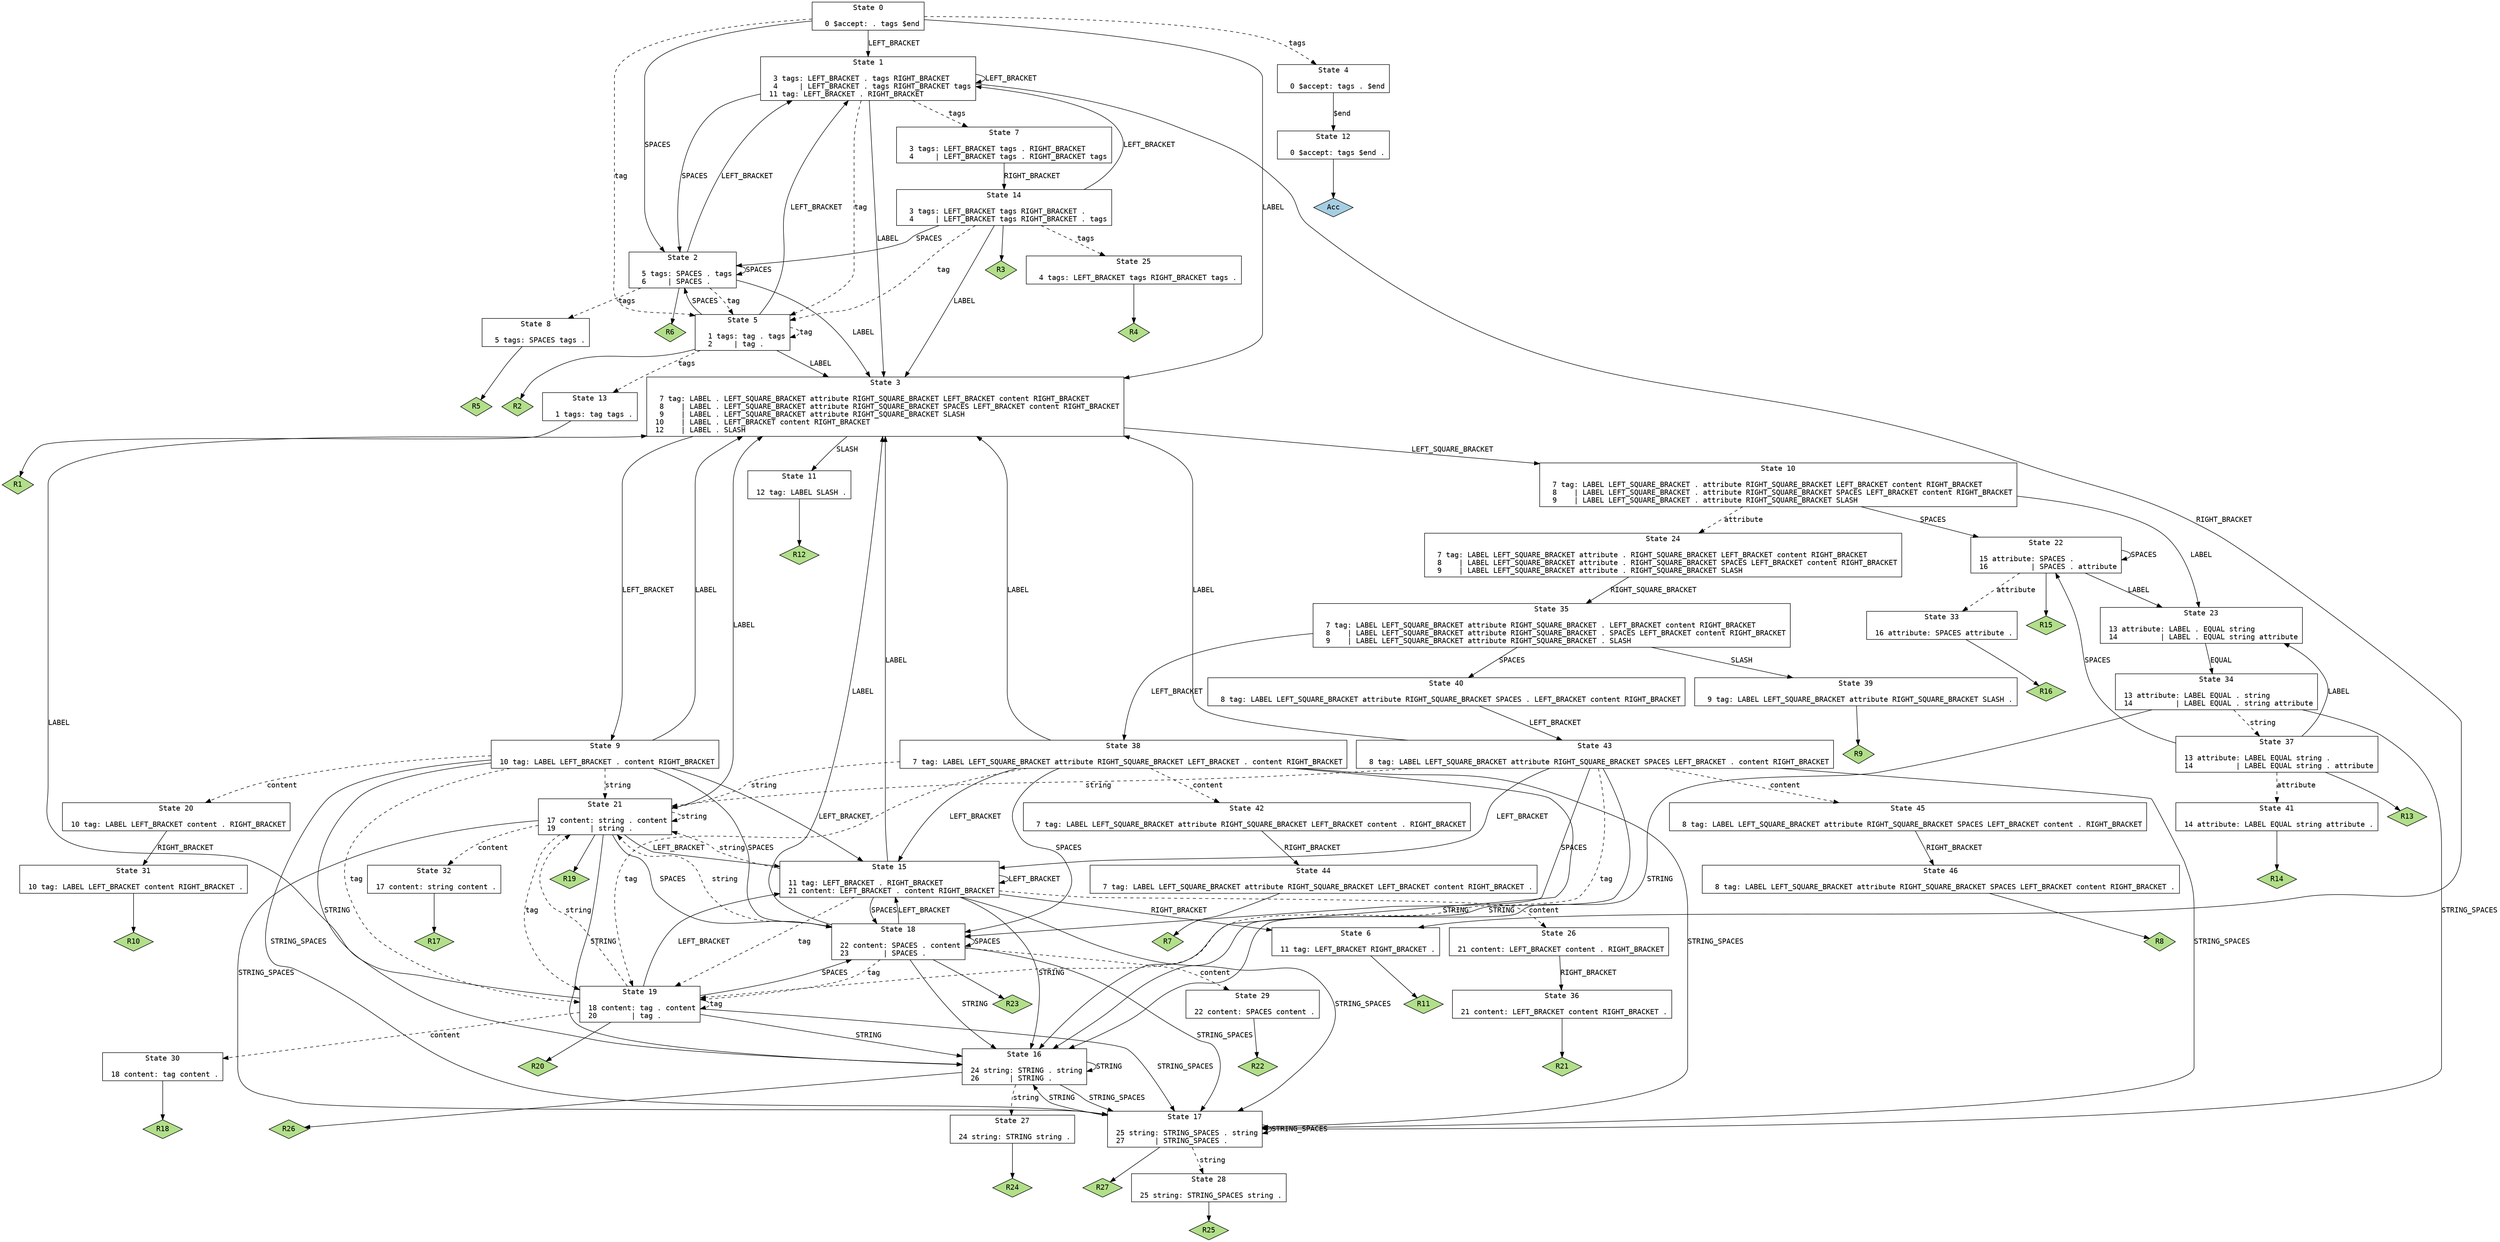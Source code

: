 // Generated by GNU Bison 2.7.
// Report bugs to <bug-bison@gnu.org>.
// Home page: <http://www.gnu.org/software/bison/>.

digraph "analyseur.y"
{
  node [fontname = courier, shape = box, colorscheme = paired6]
  edge [fontname = courier]

  0 [label="State 0\n\l  0 $accept: . tags $end\l"]
  0 -> 1 [style=solid label="LEFT_BRACKET"]
  0 -> 2 [style=solid label="SPACES"]
  0 -> 3 [style=solid label="LABEL"]
  0 -> 4 [style=dashed label="tags"]
  0 -> 5 [style=dashed label="tag"]
  1 [label="State 1\n\l  3 tags: LEFT_BRACKET . tags RIGHT_BRACKET\l  4     | LEFT_BRACKET . tags RIGHT_BRACKET tags\l 11 tag: LEFT_BRACKET . RIGHT_BRACKET\l"]
  1 -> 1 [style=solid label="LEFT_BRACKET"]
  1 -> 6 [style=solid label="RIGHT_BRACKET"]
  1 -> 2 [style=solid label="SPACES"]
  1 -> 3 [style=solid label="LABEL"]
  1 -> 7 [style=dashed label="tags"]
  1 -> 5 [style=dashed label="tag"]
  2 [label="State 2\n\l  5 tags: SPACES . tags\l  6     | SPACES .\l"]
  2 -> 1 [style=solid label="LEFT_BRACKET"]
  2 -> 2 [style=solid label="SPACES"]
  2 -> 3 [style=solid label="LABEL"]
  2 -> 8 [style=dashed label="tags"]
  2 -> 5 [style=dashed label="tag"]
  2 -> "2R6" [style=solid]
 "2R6" [label="R6", fillcolor=3, shape=diamond, style=filled]
  3 [label="State 3\n\l  7 tag: LABEL . LEFT_SQUARE_BRACKET attribute RIGHT_SQUARE_BRACKET LEFT_BRACKET content RIGHT_BRACKET\l  8    | LABEL . LEFT_SQUARE_BRACKET attribute RIGHT_SQUARE_BRACKET SPACES LEFT_BRACKET content RIGHT_BRACKET\l  9    | LABEL . LEFT_SQUARE_BRACKET attribute RIGHT_SQUARE_BRACKET SLASH\l 10    | LABEL . LEFT_BRACKET content RIGHT_BRACKET\l 12    | LABEL . SLASH\l"]
  3 -> 9 [style=solid label="LEFT_BRACKET"]
  3 -> 10 [style=solid label="LEFT_SQUARE_BRACKET"]
  3 -> 11 [style=solid label="SLASH"]
  4 [label="State 4\n\l  0 $accept: tags . $end\l"]
  4 -> 12 [style=solid label="$end"]
  5 [label="State 5\n\l  1 tags: tag . tags\l  2     | tag .\l"]
  5 -> 1 [style=solid label="LEFT_BRACKET"]
  5 -> 2 [style=solid label="SPACES"]
  5 -> 3 [style=solid label="LABEL"]
  5 -> 13 [style=dashed label="tags"]
  5 -> 5 [style=dashed label="tag"]
  5 -> "5R2" [style=solid]
 "5R2" [label="R2", fillcolor=3, shape=diamond, style=filled]
  6 [label="State 6\n\l 11 tag: LEFT_BRACKET RIGHT_BRACKET .\l"]
  6 -> "6R11" [style=solid]
 "6R11" [label="R11", fillcolor=3, shape=diamond, style=filled]
  7 [label="State 7\n\l  3 tags: LEFT_BRACKET tags . RIGHT_BRACKET\l  4     | LEFT_BRACKET tags . RIGHT_BRACKET tags\l"]
  7 -> 14 [style=solid label="RIGHT_BRACKET"]
  8 [label="State 8\n\l  5 tags: SPACES tags .\l"]
  8 -> "8R5" [style=solid]
 "8R5" [label="R5", fillcolor=3, shape=diamond, style=filled]
  9 [label="State 9\n\l 10 tag: LABEL LEFT_BRACKET . content RIGHT_BRACKET\l"]
  9 -> 15 [style=solid label="LEFT_BRACKET"]
  9 -> 16 [style=solid label="STRING"]
  9 -> 17 [style=solid label="STRING_SPACES"]
  9 -> 18 [style=solid label="SPACES"]
  9 -> 3 [style=solid label="LABEL"]
  9 -> 19 [style=dashed label="tag"]
  9 -> 20 [style=dashed label="content"]
  9 -> 21 [style=dashed label="string"]
  10 [label="State 10\n\l  7 tag: LABEL LEFT_SQUARE_BRACKET . attribute RIGHT_SQUARE_BRACKET LEFT_BRACKET content RIGHT_BRACKET\l  8    | LABEL LEFT_SQUARE_BRACKET . attribute RIGHT_SQUARE_BRACKET SPACES LEFT_BRACKET content RIGHT_BRACKET\l  9    | LABEL LEFT_SQUARE_BRACKET . attribute RIGHT_SQUARE_BRACKET SLASH\l"]
  10 -> 22 [style=solid label="SPACES"]
  10 -> 23 [style=solid label="LABEL"]
  10 -> 24 [style=dashed label="attribute"]
  11 [label="State 11\n\l 12 tag: LABEL SLASH .\l"]
  11 -> "11R12" [style=solid]
 "11R12" [label="R12", fillcolor=3, shape=diamond, style=filled]
  12 [label="State 12\n\l  0 $accept: tags $end .\l"]
  12 -> "12R0" [style=solid]
 "12R0" [label="Acc", fillcolor=1, shape=diamond, style=filled]
  13 [label="State 13\n\l  1 tags: tag tags .\l"]
  13 -> "13R1" [style=solid]
 "13R1" [label="R1", fillcolor=3, shape=diamond, style=filled]
  14 [label="State 14\n\l  3 tags: LEFT_BRACKET tags RIGHT_BRACKET .\l  4     | LEFT_BRACKET tags RIGHT_BRACKET . tags\l"]
  14 -> 1 [style=solid label="LEFT_BRACKET"]
  14 -> 2 [style=solid label="SPACES"]
  14 -> 3 [style=solid label="LABEL"]
  14 -> 25 [style=dashed label="tags"]
  14 -> 5 [style=dashed label="tag"]
  14 -> "14R3" [style=solid]
 "14R3" [label="R3", fillcolor=3, shape=diamond, style=filled]
  15 [label="State 15\n\l 11 tag: LEFT_BRACKET . RIGHT_BRACKET\l 21 content: LEFT_BRACKET . content RIGHT_BRACKET\l"]
  15 -> 15 [style=solid label="LEFT_BRACKET"]
  15 -> 6 [style=solid label="RIGHT_BRACKET"]
  15 -> 16 [style=solid label="STRING"]
  15 -> 17 [style=solid label="STRING_SPACES"]
  15 -> 18 [style=solid label="SPACES"]
  15 -> 3 [style=solid label="LABEL"]
  15 -> 19 [style=dashed label="tag"]
  15 -> 26 [style=dashed label="content"]
  15 -> 21 [style=dashed label="string"]
  16 [label="State 16\n\l 24 string: STRING . string\l 26       | STRING .\l"]
  16 -> 16 [style=solid label="STRING"]
  16 -> 17 [style=solid label="STRING_SPACES"]
  16 -> 27 [style=dashed label="string"]
  16 -> "16R26" [style=solid]
 "16R26" [label="R26", fillcolor=3, shape=diamond, style=filled]
  17 [label="State 17\n\l 25 string: STRING_SPACES . string\l 27       | STRING_SPACES .\l"]
  17 -> 16 [style=solid label="STRING"]
  17 -> 17 [style=solid label="STRING_SPACES"]
  17 -> 28 [style=dashed label="string"]
  17 -> "17R27" [style=solid]
 "17R27" [label="R27", fillcolor=3, shape=diamond, style=filled]
  18 [label="State 18\n\l 22 content: SPACES . content\l 23        | SPACES .\l"]
  18 -> 15 [style=solid label="LEFT_BRACKET"]
  18 -> 16 [style=solid label="STRING"]
  18 -> 17 [style=solid label="STRING_SPACES"]
  18 -> 18 [style=solid label="SPACES"]
  18 -> 3 [style=solid label="LABEL"]
  18 -> 19 [style=dashed label="tag"]
  18 -> 29 [style=dashed label="content"]
  18 -> 21 [style=dashed label="string"]
  18 -> "18R23" [style=solid]
 "18R23" [label="R23", fillcolor=3, shape=diamond, style=filled]
  19 [label="State 19\n\l 18 content: tag . content\l 20        | tag .\l"]
  19 -> 15 [style=solid label="LEFT_BRACKET"]
  19 -> 16 [style=solid label="STRING"]
  19 -> 17 [style=solid label="STRING_SPACES"]
  19 -> 18 [style=solid label="SPACES"]
  19 -> 3 [style=solid label="LABEL"]
  19 -> 19 [style=dashed label="tag"]
  19 -> 30 [style=dashed label="content"]
  19 -> 21 [style=dashed label="string"]
  19 -> "19R20" [style=solid]
 "19R20" [label="R20", fillcolor=3, shape=diamond, style=filled]
  20 [label="State 20\n\l 10 tag: LABEL LEFT_BRACKET content . RIGHT_BRACKET\l"]
  20 -> 31 [style=solid label="RIGHT_BRACKET"]
  21 [label="State 21\n\l 17 content: string . content\l 19        | string .\l"]
  21 -> 15 [style=solid label="LEFT_BRACKET"]
  21 -> 16 [style=solid label="STRING"]
  21 -> 17 [style=solid label="STRING_SPACES"]
  21 -> 18 [style=solid label="SPACES"]
  21 -> 3 [style=solid label="LABEL"]
  21 -> 19 [style=dashed label="tag"]
  21 -> 32 [style=dashed label="content"]
  21 -> 21 [style=dashed label="string"]
  21 -> "21R19" [style=solid]
 "21R19" [label="R19", fillcolor=3, shape=diamond, style=filled]
  22 [label="State 22\n\l 15 attribute: SPACES .\l 16          | SPACES . attribute\l"]
  22 -> 22 [style=solid label="SPACES"]
  22 -> 23 [style=solid label="LABEL"]
  22 -> 33 [style=dashed label="attribute"]
  22 -> "22R15" [style=solid]
 "22R15" [label="R15", fillcolor=3, shape=diamond, style=filled]
  23 [label="State 23\n\l 13 attribute: LABEL . EQUAL string\l 14          | LABEL . EQUAL string attribute\l"]
  23 -> 34 [style=solid label="EQUAL"]
  24 [label="State 24\n\l  7 tag: LABEL LEFT_SQUARE_BRACKET attribute . RIGHT_SQUARE_BRACKET LEFT_BRACKET content RIGHT_BRACKET\l  8    | LABEL LEFT_SQUARE_BRACKET attribute . RIGHT_SQUARE_BRACKET SPACES LEFT_BRACKET content RIGHT_BRACKET\l  9    | LABEL LEFT_SQUARE_BRACKET attribute . RIGHT_SQUARE_BRACKET SLASH\l"]
  24 -> 35 [style=solid label="RIGHT_SQUARE_BRACKET"]
  25 [label="State 25\n\l  4 tags: LEFT_BRACKET tags RIGHT_BRACKET tags .\l"]
  25 -> "25R4" [style=solid]
 "25R4" [label="R4", fillcolor=3, shape=diamond, style=filled]
  26 [label="State 26\n\l 21 content: LEFT_BRACKET content . RIGHT_BRACKET\l"]
  26 -> 36 [style=solid label="RIGHT_BRACKET"]
  27 [label="State 27\n\l 24 string: STRING string .\l"]
  27 -> "27R24" [style=solid]
 "27R24" [label="R24", fillcolor=3, shape=diamond, style=filled]
  28 [label="State 28\n\l 25 string: STRING_SPACES string .\l"]
  28 -> "28R25" [style=solid]
 "28R25" [label="R25", fillcolor=3, shape=diamond, style=filled]
  29 [label="State 29\n\l 22 content: SPACES content .\l"]
  29 -> "29R22" [style=solid]
 "29R22" [label="R22", fillcolor=3, shape=diamond, style=filled]
  30 [label="State 30\n\l 18 content: tag content .\l"]
  30 -> "30R18" [style=solid]
 "30R18" [label="R18", fillcolor=3, shape=diamond, style=filled]
  31 [label="State 31\n\l 10 tag: LABEL LEFT_BRACKET content RIGHT_BRACKET .\l"]
  31 -> "31R10" [style=solid]
 "31R10" [label="R10", fillcolor=3, shape=diamond, style=filled]
  32 [label="State 32\n\l 17 content: string content .\l"]
  32 -> "32R17" [style=solid]
 "32R17" [label="R17", fillcolor=3, shape=diamond, style=filled]
  33 [label="State 33\n\l 16 attribute: SPACES attribute .\l"]
  33 -> "33R16" [style=solid]
 "33R16" [label="R16", fillcolor=3, shape=diamond, style=filled]
  34 [label="State 34\n\l 13 attribute: LABEL EQUAL . string\l 14          | LABEL EQUAL . string attribute\l"]
  34 -> 16 [style=solid label="STRING"]
  34 -> 17 [style=solid label="STRING_SPACES"]
  34 -> 37 [style=dashed label="string"]
  35 [label="State 35\n\l  7 tag: LABEL LEFT_SQUARE_BRACKET attribute RIGHT_SQUARE_BRACKET . LEFT_BRACKET content RIGHT_BRACKET\l  8    | LABEL LEFT_SQUARE_BRACKET attribute RIGHT_SQUARE_BRACKET . SPACES LEFT_BRACKET content RIGHT_BRACKET\l  9    | LABEL LEFT_SQUARE_BRACKET attribute RIGHT_SQUARE_BRACKET . SLASH\l"]
  35 -> 38 [style=solid label="LEFT_BRACKET"]
  35 -> 39 [style=solid label="SLASH"]
  35 -> 40 [style=solid label="SPACES"]
  36 [label="State 36\n\l 21 content: LEFT_BRACKET content RIGHT_BRACKET .\l"]
  36 -> "36R21" [style=solid]
 "36R21" [label="R21", fillcolor=3, shape=diamond, style=filled]
  37 [label="State 37\n\l 13 attribute: LABEL EQUAL string .\l 14          | LABEL EQUAL string . attribute\l"]
  37 -> 22 [style=solid label="SPACES"]
  37 -> 23 [style=solid label="LABEL"]
  37 -> 41 [style=dashed label="attribute"]
  37 -> "37R13" [style=solid]
 "37R13" [label="R13", fillcolor=3, shape=diamond, style=filled]
  38 [label="State 38\n\l  7 tag: LABEL LEFT_SQUARE_BRACKET attribute RIGHT_SQUARE_BRACKET LEFT_BRACKET . content RIGHT_BRACKET\l"]
  38 -> 15 [style=solid label="LEFT_BRACKET"]
  38 -> 16 [style=solid label="STRING"]
  38 -> 17 [style=solid label="STRING_SPACES"]
  38 -> 18 [style=solid label="SPACES"]
  38 -> 3 [style=solid label="LABEL"]
  38 -> 19 [style=dashed label="tag"]
  38 -> 42 [style=dashed label="content"]
  38 -> 21 [style=dashed label="string"]
  39 [label="State 39\n\l  9 tag: LABEL LEFT_SQUARE_BRACKET attribute RIGHT_SQUARE_BRACKET SLASH .\l"]
  39 -> "39R9" [style=solid]
 "39R9" [label="R9", fillcolor=3, shape=diamond, style=filled]
  40 [label="State 40\n\l  8 tag: LABEL LEFT_SQUARE_BRACKET attribute RIGHT_SQUARE_BRACKET SPACES . LEFT_BRACKET content RIGHT_BRACKET\l"]
  40 -> 43 [style=solid label="LEFT_BRACKET"]
  41 [label="State 41\n\l 14 attribute: LABEL EQUAL string attribute .\l"]
  41 -> "41R14" [style=solid]
 "41R14" [label="R14", fillcolor=3, shape=diamond, style=filled]
  42 [label="State 42\n\l  7 tag: LABEL LEFT_SQUARE_BRACKET attribute RIGHT_SQUARE_BRACKET LEFT_BRACKET content . RIGHT_BRACKET\l"]
  42 -> 44 [style=solid label="RIGHT_BRACKET"]
  43 [label="State 43\n\l  8 tag: LABEL LEFT_SQUARE_BRACKET attribute RIGHT_SQUARE_BRACKET SPACES LEFT_BRACKET . content RIGHT_BRACKET\l"]
  43 -> 15 [style=solid label="LEFT_BRACKET"]
  43 -> 16 [style=solid label="STRING"]
  43 -> 17 [style=solid label="STRING_SPACES"]
  43 -> 18 [style=solid label="SPACES"]
  43 -> 3 [style=solid label="LABEL"]
  43 -> 19 [style=dashed label="tag"]
  43 -> 45 [style=dashed label="content"]
  43 -> 21 [style=dashed label="string"]
  44 [label="State 44\n\l  7 tag: LABEL LEFT_SQUARE_BRACKET attribute RIGHT_SQUARE_BRACKET LEFT_BRACKET content RIGHT_BRACKET .\l"]
  44 -> "44R7" [style=solid]
 "44R7" [label="R7", fillcolor=3, shape=diamond, style=filled]
  45 [label="State 45\n\l  8 tag: LABEL LEFT_SQUARE_BRACKET attribute RIGHT_SQUARE_BRACKET SPACES LEFT_BRACKET content . RIGHT_BRACKET\l"]
  45 -> 46 [style=solid label="RIGHT_BRACKET"]
  46 [label="State 46\n\l  8 tag: LABEL LEFT_SQUARE_BRACKET attribute RIGHT_SQUARE_BRACKET SPACES LEFT_BRACKET content RIGHT_BRACKET .\l"]
  46 -> "46R8" [style=solid]
 "46R8" [label="R8", fillcolor=3, shape=diamond, style=filled]
}
